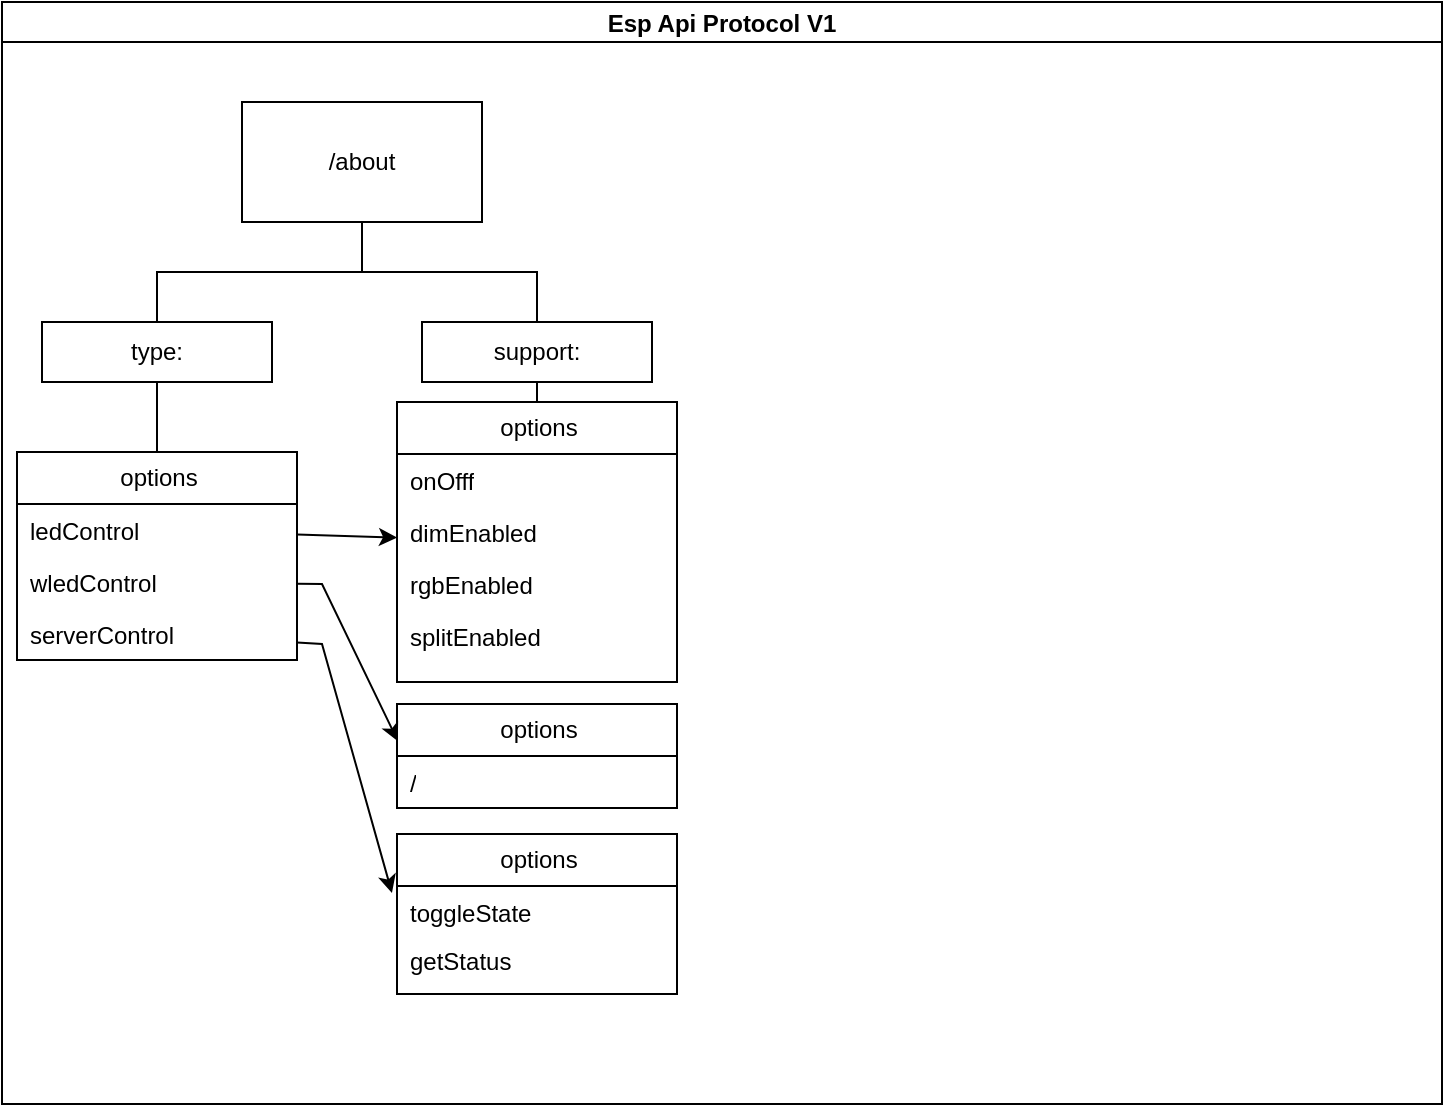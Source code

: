 <mxfile version="24.3.1" type="github">
  <diagram id="C5RBs43oDa-KdzZeNtuy" name="Page-1">
    <mxGraphModel dx="819" dy="426" grid="1" gridSize="10" guides="1" tooltips="1" connect="1" arrows="1" fold="1" page="1" pageScale="1" pageWidth="827" pageHeight="1169" background="none" math="0" shadow="0">
      <root>
        <mxCell id="WIyWlLk6GJQsqaUBKTNV-0" />
        <mxCell id="WIyWlLk6GJQsqaUBKTNV-1" parent="WIyWlLk6GJQsqaUBKTNV-0" />
        <mxCell id="Y58Eivm-gZVJX4QIwe43-1" value="Esp Api Protocol V1" style="swimlane;startSize=20;horizontal=1;containerType=tree;newEdgeStyle={&quot;edgeStyle&quot;:&quot;elbowEdgeStyle&quot;,&quot;startArrow&quot;:&quot;none&quot;,&quot;endArrow&quot;:&quot;none&quot;};" vertex="1" parent="WIyWlLk6GJQsqaUBKTNV-1">
          <mxGeometry x="10" y="89" width="720" height="551" as="geometry" />
        </mxCell>
        <UserObject label="/about" treeRoot="1" id="Y58Eivm-gZVJX4QIwe43-4">
          <mxCell style="whiteSpace=wrap;html=1;align=center;treeFolding=1;treeMoving=1;newEdgeStyle={&quot;edgeStyle&quot;:&quot;elbowEdgeStyle&quot;,&quot;startArrow&quot;:&quot;none&quot;,&quot;endArrow&quot;:&quot;none&quot;};" vertex="1" parent="Y58Eivm-gZVJX4QIwe43-1">
            <mxGeometry x="120" y="50" width="120" height="60" as="geometry" />
          </mxCell>
        </UserObject>
        <mxCell id="Y58Eivm-gZVJX4QIwe43-17" value="" style="edgeStyle=elbowEdgeStyle;rounded=0;orthogonalLoop=1;jettySize=auto;html=1;elbow=vertical;startArrow=none;endArrow=none;" edge="1" source="Y58Eivm-gZVJX4QIwe43-4" target="Y58Eivm-gZVJX4QIwe43-18" parent="Y58Eivm-gZVJX4QIwe43-1">
          <mxGeometry relative="1" as="geometry" />
        </mxCell>
        <mxCell id="Y58Eivm-gZVJX4QIwe43-23" style="edgeStyle=elbowEdgeStyle;rounded=0;orthogonalLoop=1;jettySize=auto;html=1;startArrow=none;endArrow=none;exitX=0.5;exitY=1;exitDx=0;exitDy=0;entryX=0.5;entryY=0;entryDx=0;entryDy=0;" edge="1" parent="Y58Eivm-gZVJX4QIwe43-1" source="Y58Eivm-gZVJX4QIwe43-18" target="Y58Eivm-gZVJX4QIwe43-19">
          <mxGeometry relative="1" as="geometry" />
        </mxCell>
        <UserObject label="&lt;div&gt;type:&lt;/div&gt;" treeRoot="1" id="Y58Eivm-gZVJX4QIwe43-18">
          <mxCell style="whiteSpace=wrap;html=1;align=center;treeFolding=1;treeMoving=1;newEdgeStyle={&quot;edgeStyle&quot;:&quot;elbowEdgeStyle&quot;,&quot;startArrow&quot;:&quot;none&quot;,&quot;endArrow&quot;:&quot;none&quot;};" vertex="1" parent="Y58Eivm-gZVJX4QIwe43-1">
            <mxGeometry x="20" y="160" width="115" height="30" as="geometry" />
          </mxCell>
        </UserObject>
        <mxCell id="Y58Eivm-gZVJX4QIwe43-19" value="options" style="swimlane;fontStyle=0;childLayout=stackLayout;horizontal=1;startSize=26;fillColor=none;horizontalStack=0;resizeParent=1;resizeParentMax=0;resizeLast=0;collapsible=1;marginBottom=0;html=1;" vertex="1" parent="Y58Eivm-gZVJX4QIwe43-1">
          <mxGeometry x="7.5" y="225" width="140" height="104" as="geometry" />
        </mxCell>
        <mxCell id="Y58Eivm-gZVJX4QIwe43-20" value="ledControl" style="text;strokeColor=none;fillColor=none;align=left;verticalAlign=top;spacingLeft=4;spacingRight=4;overflow=hidden;rotatable=0;points=[[0,0.5],[1,0.5]];portConstraint=eastwest;whiteSpace=wrap;html=1;" vertex="1" parent="Y58Eivm-gZVJX4QIwe43-19">
          <mxGeometry y="26" width="140" height="26" as="geometry" />
        </mxCell>
        <mxCell id="Y58Eivm-gZVJX4QIwe43-31" value="wledControl" style="text;strokeColor=none;fillColor=none;align=left;verticalAlign=top;spacingLeft=4;spacingRight=4;overflow=hidden;rotatable=0;points=[[0,0.5],[1,0.5]];portConstraint=eastwest;whiteSpace=wrap;html=1;" vertex="1" parent="Y58Eivm-gZVJX4QIwe43-19">
          <mxGeometry y="52" width="140" height="26" as="geometry" />
        </mxCell>
        <mxCell id="Y58Eivm-gZVJX4QIwe43-21" value="serverControl" style="text;strokeColor=none;fillColor=none;align=left;verticalAlign=top;spacingLeft=4;spacingRight=4;overflow=hidden;rotatable=0;points=[[0,0.5],[1,0.5]];portConstraint=eastwest;whiteSpace=wrap;html=1;" vertex="1" parent="Y58Eivm-gZVJX4QIwe43-19">
          <mxGeometry y="78" width="140" height="26" as="geometry" />
        </mxCell>
        <mxCell id="Y58Eivm-gZVJX4QIwe43-32" value="" style="edgeStyle=elbowEdgeStyle;rounded=0;orthogonalLoop=1;jettySize=auto;html=1;elbow=vertical;startArrow=none;endArrow=none;" edge="1" target="Y58Eivm-gZVJX4QIwe43-33" source="Y58Eivm-gZVJX4QIwe43-4" parent="Y58Eivm-gZVJX4QIwe43-1">
          <mxGeometry relative="1" as="geometry">
            <mxPoint x="240" y="205" as="sourcePoint" />
          </mxGeometry>
        </mxCell>
        <mxCell id="Y58Eivm-gZVJX4QIwe43-40" style="edgeStyle=elbowEdgeStyle;rounded=0;orthogonalLoop=1;jettySize=auto;html=1;startArrow=none;endArrow=none;exitX=0.5;exitY=1;exitDx=0;exitDy=0;entryX=0.5;entryY=0;entryDx=0;entryDy=0;" edge="1" parent="Y58Eivm-gZVJX4QIwe43-1" source="Y58Eivm-gZVJX4QIwe43-33" target="Y58Eivm-gZVJX4QIwe43-36">
          <mxGeometry relative="1" as="geometry" />
        </mxCell>
        <UserObject label="support:" treeRoot="1" id="Y58Eivm-gZVJX4QIwe43-33">
          <mxCell style="whiteSpace=wrap;html=1;align=center;treeFolding=1;treeMoving=1;newEdgeStyle={&quot;edgeStyle&quot;:&quot;elbowEdgeStyle&quot;,&quot;startArrow&quot;:&quot;none&quot;,&quot;endArrow&quot;:&quot;none&quot;};" vertex="1" parent="Y58Eivm-gZVJX4QIwe43-1">
            <mxGeometry x="210" y="160" width="115" height="30" as="geometry" />
          </mxCell>
        </UserObject>
        <mxCell id="Y58Eivm-gZVJX4QIwe43-36" value="options" style="swimlane;fontStyle=0;childLayout=stackLayout;horizontal=1;startSize=26;fillColor=none;horizontalStack=0;resizeParent=1;resizeParentMax=0;resizeLast=0;collapsible=1;marginBottom=0;html=1;" vertex="1" parent="Y58Eivm-gZVJX4QIwe43-1">
          <mxGeometry x="197.5" y="200" width="140" height="140" as="geometry" />
        </mxCell>
        <mxCell id="Y58Eivm-gZVJX4QIwe43-84" value="onOfff" style="text;strokeColor=none;fillColor=none;align=left;verticalAlign=top;spacingLeft=4;spacingRight=4;overflow=hidden;rotatable=0;points=[[0,0.5],[1,0.5]];portConstraint=eastwest;whiteSpace=wrap;html=1;" vertex="1" parent="Y58Eivm-gZVJX4QIwe43-36">
          <mxGeometry y="26" width="140" height="26" as="geometry" />
        </mxCell>
        <mxCell id="Y58Eivm-gZVJX4QIwe43-38" value="&lt;div&gt;dimEnabled &lt;/div&gt;" style="text;strokeColor=none;fillColor=none;align=left;verticalAlign=top;spacingLeft=4;spacingRight=4;overflow=hidden;rotatable=0;points=[[0,0.5],[1,0.5]];portConstraint=eastwest;whiteSpace=wrap;html=1;" vertex="1" parent="Y58Eivm-gZVJX4QIwe43-36">
          <mxGeometry y="52" width="140" height="26" as="geometry" />
        </mxCell>
        <mxCell id="Y58Eivm-gZVJX4QIwe43-39" value="rgbEnabled " style="text;strokeColor=none;fillColor=none;align=left;verticalAlign=top;spacingLeft=4;spacingRight=4;overflow=hidden;rotatable=0;points=[[0,0.5],[1,0.5]];portConstraint=eastwest;whiteSpace=wrap;html=1;" vertex="1" parent="Y58Eivm-gZVJX4QIwe43-36">
          <mxGeometry y="78" width="140" height="26" as="geometry" />
        </mxCell>
        <mxCell id="Y58Eivm-gZVJX4QIwe43-66" value="splitEnabled " style="text;strokeColor=none;fillColor=none;align=left;verticalAlign=top;spacingLeft=4;spacingRight=4;overflow=hidden;rotatable=0;points=[[0,0.5],[1,0.5]];portConstraint=eastwest;whiteSpace=wrap;html=1;" vertex="1" parent="Y58Eivm-gZVJX4QIwe43-36">
          <mxGeometry y="104" width="140" height="36" as="geometry" />
        </mxCell>
        <mxCell id="Y58Eivm-gZVJX4QIwe43-69" value="options" style="swimlane;fontStyle=0;childLayout=stackLayout;horizontal=1;startSize=26;fillColor=none;horizontalStack=0;resizeParent=1;resizeParentMax=0;resizeLast=0;collapsible=1;marginBottom=0;html=1;" vertex="1" parent="Y58Eivm-gZVJX4QIwe43-1">
          <mxGeometry x="197.5" y="351" width="140" height="52" as="geometry" />
        </mxCell>
        <mxCell id="Y58Eivm-gZVJX4QIwe43-70" value="/" style="text;strokeColor=none;fillColor=none;align=left;verticalAlign=top;spacingLeft=4;spacingRight=4;overflow=hidden;rotatable=0;points=[[0,0.5],[1,0.5]];portConstraint=eastwest;whiteSpace=wrap;html=1;" vertex="1" parent="Y58Eivm-gZVJX4QIwe43-69">
          <mxGeometry y="26" width="140" height="26" as="geometry" />
        </mxCell>
        <mxCell id="Y58Eivm-gZVJX4QIwe43-77" value="" style="endArrow=classic;html=1;rounded=0;" edge="1" parent="Y58Eivm-gZVJX4QIwe43-1" source="Y58Eivm-gZVJX4QIwe43-20" target="Y58Eivm-gZVJX4QIwe43-36">
          <mxGeometry width="50" height="50" relative="1" as="geometry">
            <mxPoint x="70" y="301" as="sourcePoint" />
            <mxPoint x="120" y="251" as="targetPoint" />
          </mxGeometry>
        </mxCell>
        <mxCell id="Y58Eivm-gZVJX4QIwe43-80" value="" style="endArrow=classic;html=1;rounded=0;entryX=0.003;entryY=0.357;entryDx=0;entryDy=0;entryPerimeter=0;" edge="1" parent="Y58Eivm-gZVJX4QIwe43-1" source="Y58Eivm-gZVJX4QIwe43-31" target="Y58Eivm-gZVJX4QIwe43-69">
          <mxGeometry width="50" height="50" relative="1" as="geometry">
            <mxPoint x="180" y="321" as="sourcePoint" />
            <mxPoint x="230" y="271" as="targetPoint" />
            <Array as="points">
              <mxPoint x="160" y="291" />
            </Array>
          </mxGeometry>
        </mxCell>
        <mxCell id="Y58Eivm-gZVJX4QIwe43-78" value="options" style="swimlane;fontStyle=0;childLayout=stackLayout;horizontal=1;startSize=26;fillColor=none;horizontalStack=0;resizeParent=1;resizeParentMax=0;resizeLast=0;collapsible=1;marginBottom=0;html=1;" vertex="1" parent="WIyWlLk6GJQsqaUBKTNV-1">
          <mxGeometry x="207.5" y="505" width="140" height="80" as="geometry" />
        </mxCell>
        <mxCell id="Y58Eivm-gZVJX4QIwe43-79" value="toggleState" style="text;strokeColor=none;fillColor=none;align=left;verticalAlign=top;spacingLeft=4;spacingRight=4;overflow=hidden;rotatable=0;points=[[0,0.5],[1,0.5]];portConstraint=eastwest;whiteSpace=wrap;html=1;" vertex="1" parent="Y58Eivm-gZVJX4QIwe43-78">
          <mxGeometry y="26" width="140" height="24" as="geometry" />
        </mxCell>
        <mxCell id="Y58Eivm-gZVJX4QIwe43-83" value="getStatus" style="text;strokeColor=none;fillColor=none;align=left;verticalAlign=top;spacingLeft=4;spacingRight=4;overflow=hidden;rotatable=0;points=[[0,0.5],[1,0.5]];portConstraint=eastwest;whiteSpace=wrap;html=1;" vertex="1" parent="Y58Eivm-gZVJX4QIwe43-78">
          <mxGeometry y="50" width="140" height="30" as="geometry" />
        </mxCell>
        <mxCell id="Y58Eivm-gZVJX4QIwe43-82" value="" style="endArrow=classic;html=1;rounded=0;entryX=-0.018;entryY=0.368;entryDx=0;entryDy=0;entryPerimeter=0;" edge="1" parent="WIyWlLk6GJQsqaUBKTNV-1" source="Y58Eivm-gZVJX4QIwe43-21" target="Y58Eivm-gZVJX4QIwe43-78">
          <mxGeometry width="50" height="50" relative="1" as="geometry">
            <mxPoint x="190" y="410" as="sourcePoint" />
            <mxPoint x="240" y="360" as="targetPoint" />
            <Array as="points">
              <mxPoint x="170" y="410" />
            </Array>
          </mxGeometry>
        </mxCell>
      </root>
    </mxGraphModel>
  </diagram>
</mxfile>
